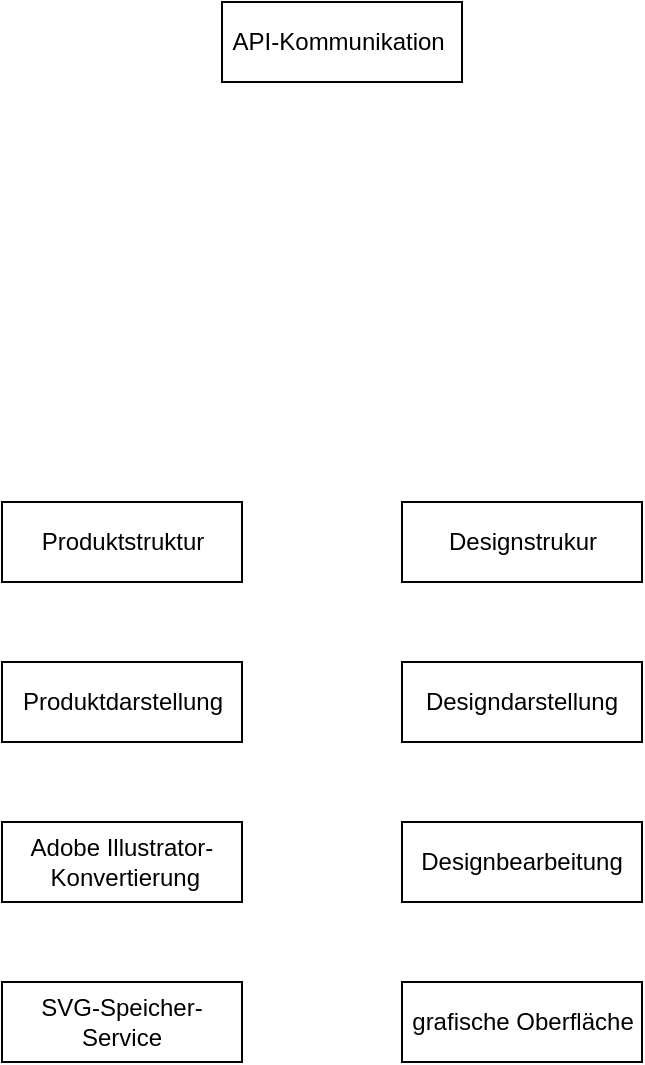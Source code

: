 <mxfile version="14.4.2" type="github">
  <diagram id="tkPnimrYDGrVxqu_xDMx" name="Page-1">
    <mxGraphModel dx="2066" dy="1160" grid="1" gridSize="10" guides="1" tooltips="1" connect="1" arrows="1" fold="1" page="1" pageScale="1" pageWidth="827" pageHeight="1169" math="0" shadow="0">
      <root>
        <mxCell id="0" />
        <mxCell id="1" parent="0" />
        <mxCell id="QfUSe7zzY1h963QB0o7S-1" value="Produktdarstellung" style="html=1;" vertex="1" parent="1">
          <mxGeometry x="200" y="600" width="120" height="40" as="geometry" />
        </mxCell>
        <mxCell id="QfUSe7zzY1h963QB0o7S-2" value="Designdarstellung" style="rounded=0;whiteSpace=wrap;html=1;" vertex="1" parent="1">
          <mxGeometry x="400" y="600" width="120" height="40" as="geometry" />
        </mxCell>
        <mxCell id="QfUSe7zzY1h963QB0o7S-4" value="Designstrukur" style="html=1;" vertex="1" parent="1">
          <mxGeometry x="400" y="520" width="120" height="40" as="geometry" />
        </mxCell>
        <mxCell id="QfUSe7zzY1h963QB0o7S-5" value="Produktstruktur" style="html=1;" vertex="1" parent="1">
          <mxGeometry x="200" y="520" width="120" height="40" as="geometry" />
        </mxCell>
        <mxCell id="QfUSe7zzY1h963QB0o7S-6" value="API-Kommunikation&amp;nbsp;" style="rounded=0;whiteSpace=wrap;html=1;" vertex="1" parent="1">
          <mxGeometry x="310" y="270" width="120" height="40" as="geometry" />
        </mxCell>
        <mxCell id="QfUSe7zzY1h963QB0o7S-7" value="Designbearbeitung" style="rounded=0;whiteSpace=wrap;html=1;" vertex="1" parent="1">
          <mxGeometry x="400" y="680" width="120" height="40" as="geometry" />
        </mxCell>
        <mxCell id="QfUSe7zzY1h963QB0o7S-8" value="Adobe Illustrator- &amp;nbsp;Konvertierung" style="rounded=0;whiteSpace=wrap;html=1;" vertex="1" parent="1">
          <mxGeometry x="200" y="680" width="120" height="40" as="geometry" />
        </mxCell>
        <mxCell id="QfUSe7zzY1h963QB0o7S-9" value="SVG-Speicher-Service" style="rounded=0;whiteSpace=wrap;html=1;" vertex="1" parent="1">
          <mxGeometry x="200" y="760" width="120" height="40" as="geometry" />
        </mxCell>
        <mxCell id="QfUSe7zzY1h963QB0o7S-10" value="grafische Oberfläche" style="html=1;" vertex="1" parent="1">
          <mxGeometry x="400" y="760" width="120" height="40" as="geometry" />
        </mxCell>
      </root>
    </mxGraphModel>
  </diagram>
</mxfile>
